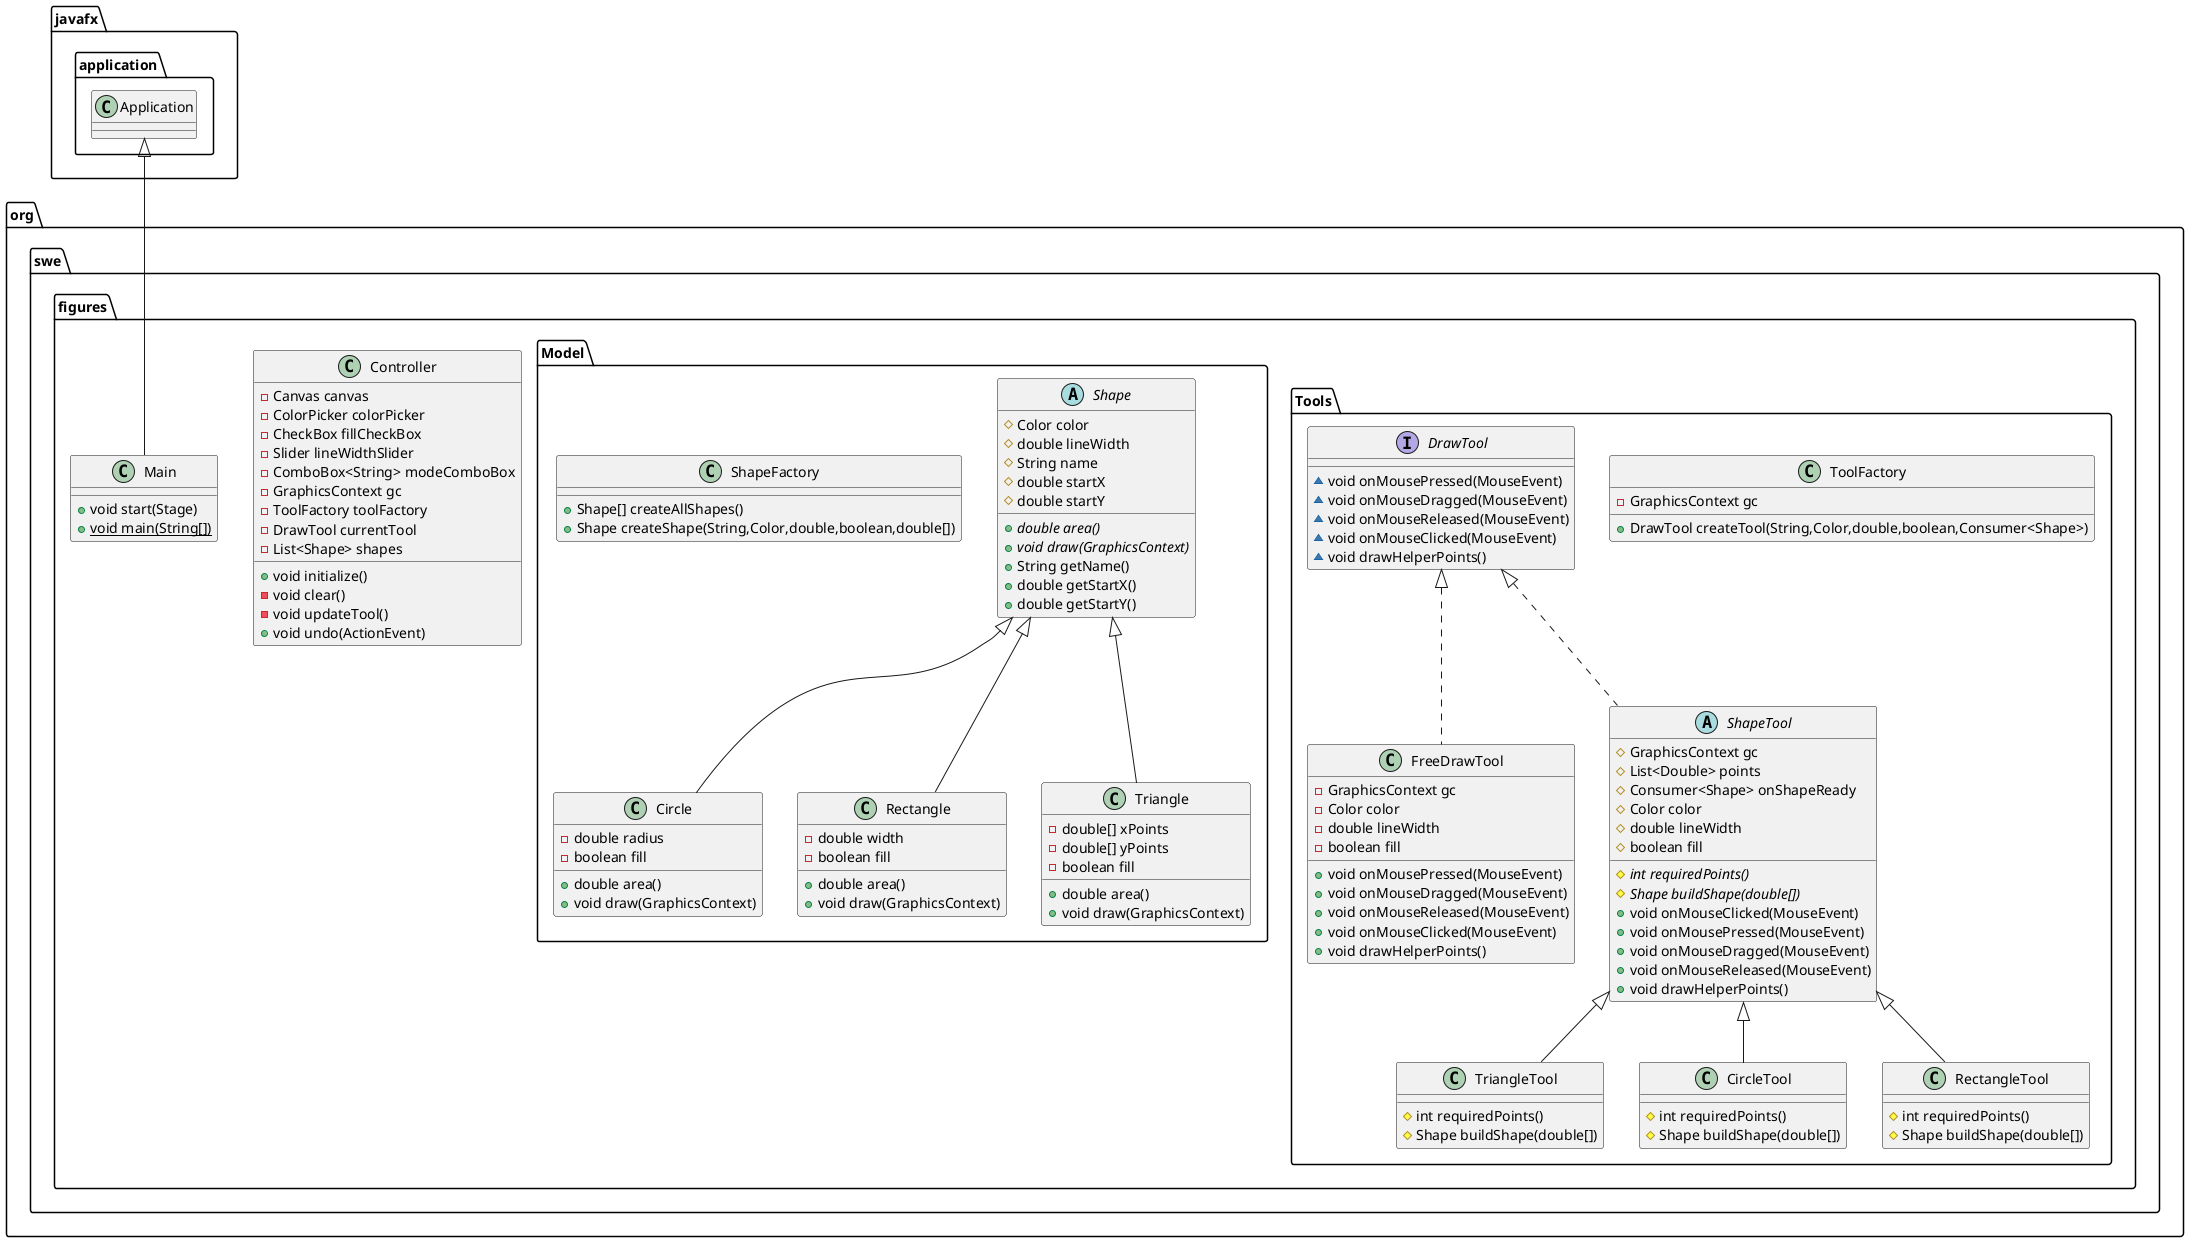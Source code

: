 @startuml
class org.swe.figures.Tools.ToolFactory {
- GraphicsContext gc
+ DrawTool createTool(String,Color,double,boolean,Consumer<Shape>)
}


class org.swe.figures.Model.Circle {
- double radius
- boolean fill
+ double area()
+ void draw(GraphicsContext)
}


class org.swe.figures.Model.Rectangle {
- double width
- boolean fill
+ double area()
+ void draw(GraphicsContext)
}


class org.swe.figures.Tools.TriangleTool {
# int requiredPoints()
# Shape buildShape(double[])
}

class org.swe.figures.Model.Triangle {
- double[] xPoints
- double[] yPoints
- boolean fill
+ double area()
+ void draw(GraphicsContext)
}


class org.swe.figures.Tools.FreeDrawTool {
- GraphicsContext gc
- Color color
- double lineWidth
- boolean fill
+ void onMousePressed(MouseEvent)
+ void onMouseDragged(MouseEvent)
+ void onMouseReleased(MouseEvent)
+ void onMouseClicked(MouseEvent)
+ void drawHelperPoints()
}


abstract class org.swe.figures.Tools.ShapeTool {
# GraphicsContext gc
# List<Double> points
# Consumer<Shape> onShapeReady
# Color color
# double lineWidth
# boolean fill
# {abstract}int requiredPoints()
# {abstract}Shape buildShape(double[])
+ void onMouseClicked(MouseEvent)
+ void onMousePressed(MouseEvent)
+ void onMouseDragged(MouseEvent)
+ void onMouseReleased(MouseEvent)
+ void drawHelperPoints()
}


abstract class org.swe.figures.Model.Shape {
# Color color
# double lineWidth
# String name
# double startX
# double startY
+ {abstract}double area()
+ {abstract}void draw(GraphicsContext)
+ String getName()
+ double getStartX()
+ double getStartY()
}


interface org.swe.figures.Tools.DrawTool {
~ void onMousePressed(MouseEvent)
~ void onMouseDragged(MouseEvent)
~ void onMouseReleased(MouseEvent)
~ void onMouseClicked(MouseEvent)
~ void drawHelperPoints()
}

class org.swe.figures.Controller {
- Canvas canvas
- ColorPicker colorPicker
- CheckBox fillCheckBox
- Slider lineWidthSlider
- ComboBox<String> modeComboBox
- GraphicsContext gc
- ToolFactory toolFactory
- DrawTool currentTool
- List<Shape> shapes
+ void initialize()
- void clear()
- void updateTool()
+ void undo(ActionEvent)
}


class org.swe.figures.Tools.CircleTool {
# int requiredPoints()
# Shape buildShape(double[])
}

class org.swe.figures.Tools.RectangleTool {
# int requiredPoints()
# Shape buildShape(double[])
}

class org.swe.figures.Model.ShapeFactory {
+ Shape[] createAllShapes()
+ Shape createShape(String,Color,double,boolean,double[])
}

class org.swe.figures.Main {
+ void start(Stage)
+ {static} void main(String[])
}



org.swe.figures.Model.Shape <|-- org.swe.figures.Model.Circle
org.swe.figures.Model.Shape <|-- org.swe.figures.Model.Rectangle
org.swe.figures.Tools.ShapeTool <|-- org.swe.figures.Tools.TriangleTool
org.swe.figures.Model.Shape <|-- org.swe.figures.Model.Triangle
org.swe.figures.Tools.DrawTool <|.. org.swe.figures.Tools.FreeDrawTool
org.swe.figures.Tools.DrawTool <|.. org.swe.figures.Tools.ShapeTool
org.swe.figures.Tools.ShapeTool <|-- org.swe.figures.Tools.CircleTool
org.swe.figures.Tools.ShapeTool <|-- org.swe.figures.Tools.RectangleTool
javafx.application.Application <|-- org.swe.figures.Main
@enduml